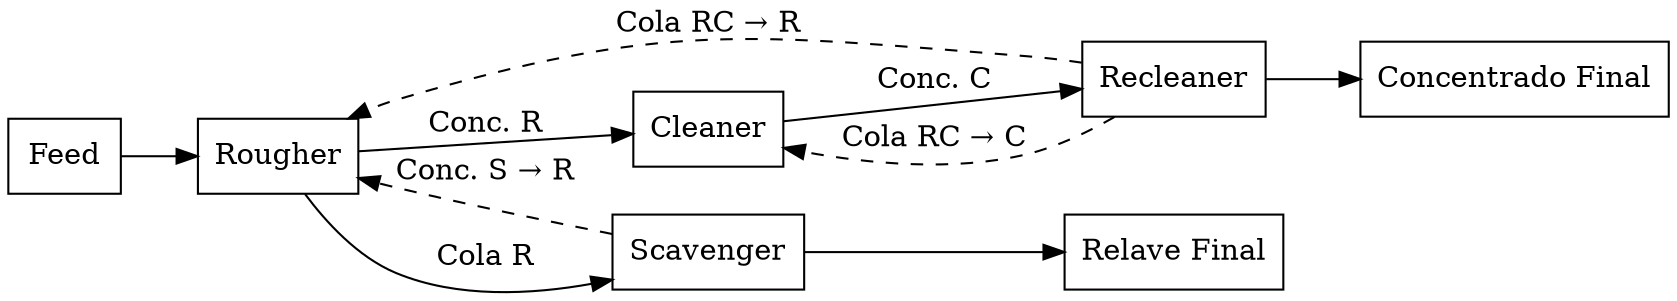 digraph flotacion {
    rankdir=LR;
    node [shape=box, style=filled, fillcolor=white];

    Feed -> Rougher;
    Rougher -> Cleaner [label="Conc. R"];
    Rougher -> Scavenger [label="Cola R"];
    Scavenger -> Rougher [style=dashed, label="Conc. S → R"];
    Scavenger -> "Relave Final";
    Cleaner -> Recleaner [label="Conc. C"];
    Recleaner -> "Concentrado Final";
    Recleaner -> Cleaner [style=dashed, label="Cola RC → C"];
    Recleaner -> Rougher [style=dashed, label="Cola RC → R"];
}